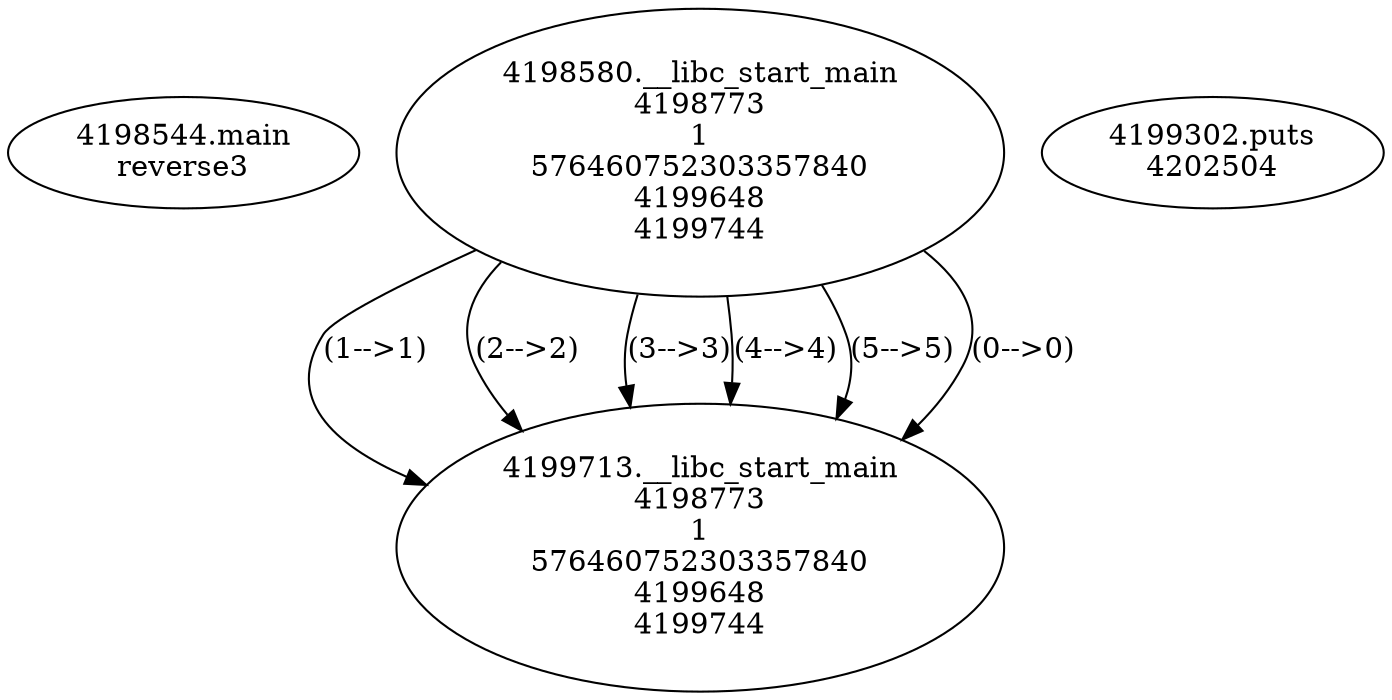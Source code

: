 // Global SCDG with merge call
digraph {
	0 [label="4198544.main
reverse3"]
	1 [label="4198580.__libc_start_main
4198773
1
576460752303357840
4199648
4199744"]
	2 [label="4199713.__libc_start_main
4198773
1
576460752303357840
4199648
4199744"]
	1 -> 2 [label="(1-->1)"]
	1 -> 2 [label="(2-->2)"]
	1 -> 2 [label="(3-->3)"]
	1 -> 2 [label="(4-->4)"]
	1 -> 2 [label="(5-->5)"]
	1 -> 2 [label="(0-->0)"]
	3 [label="4199302.puts
4202504"]
}
